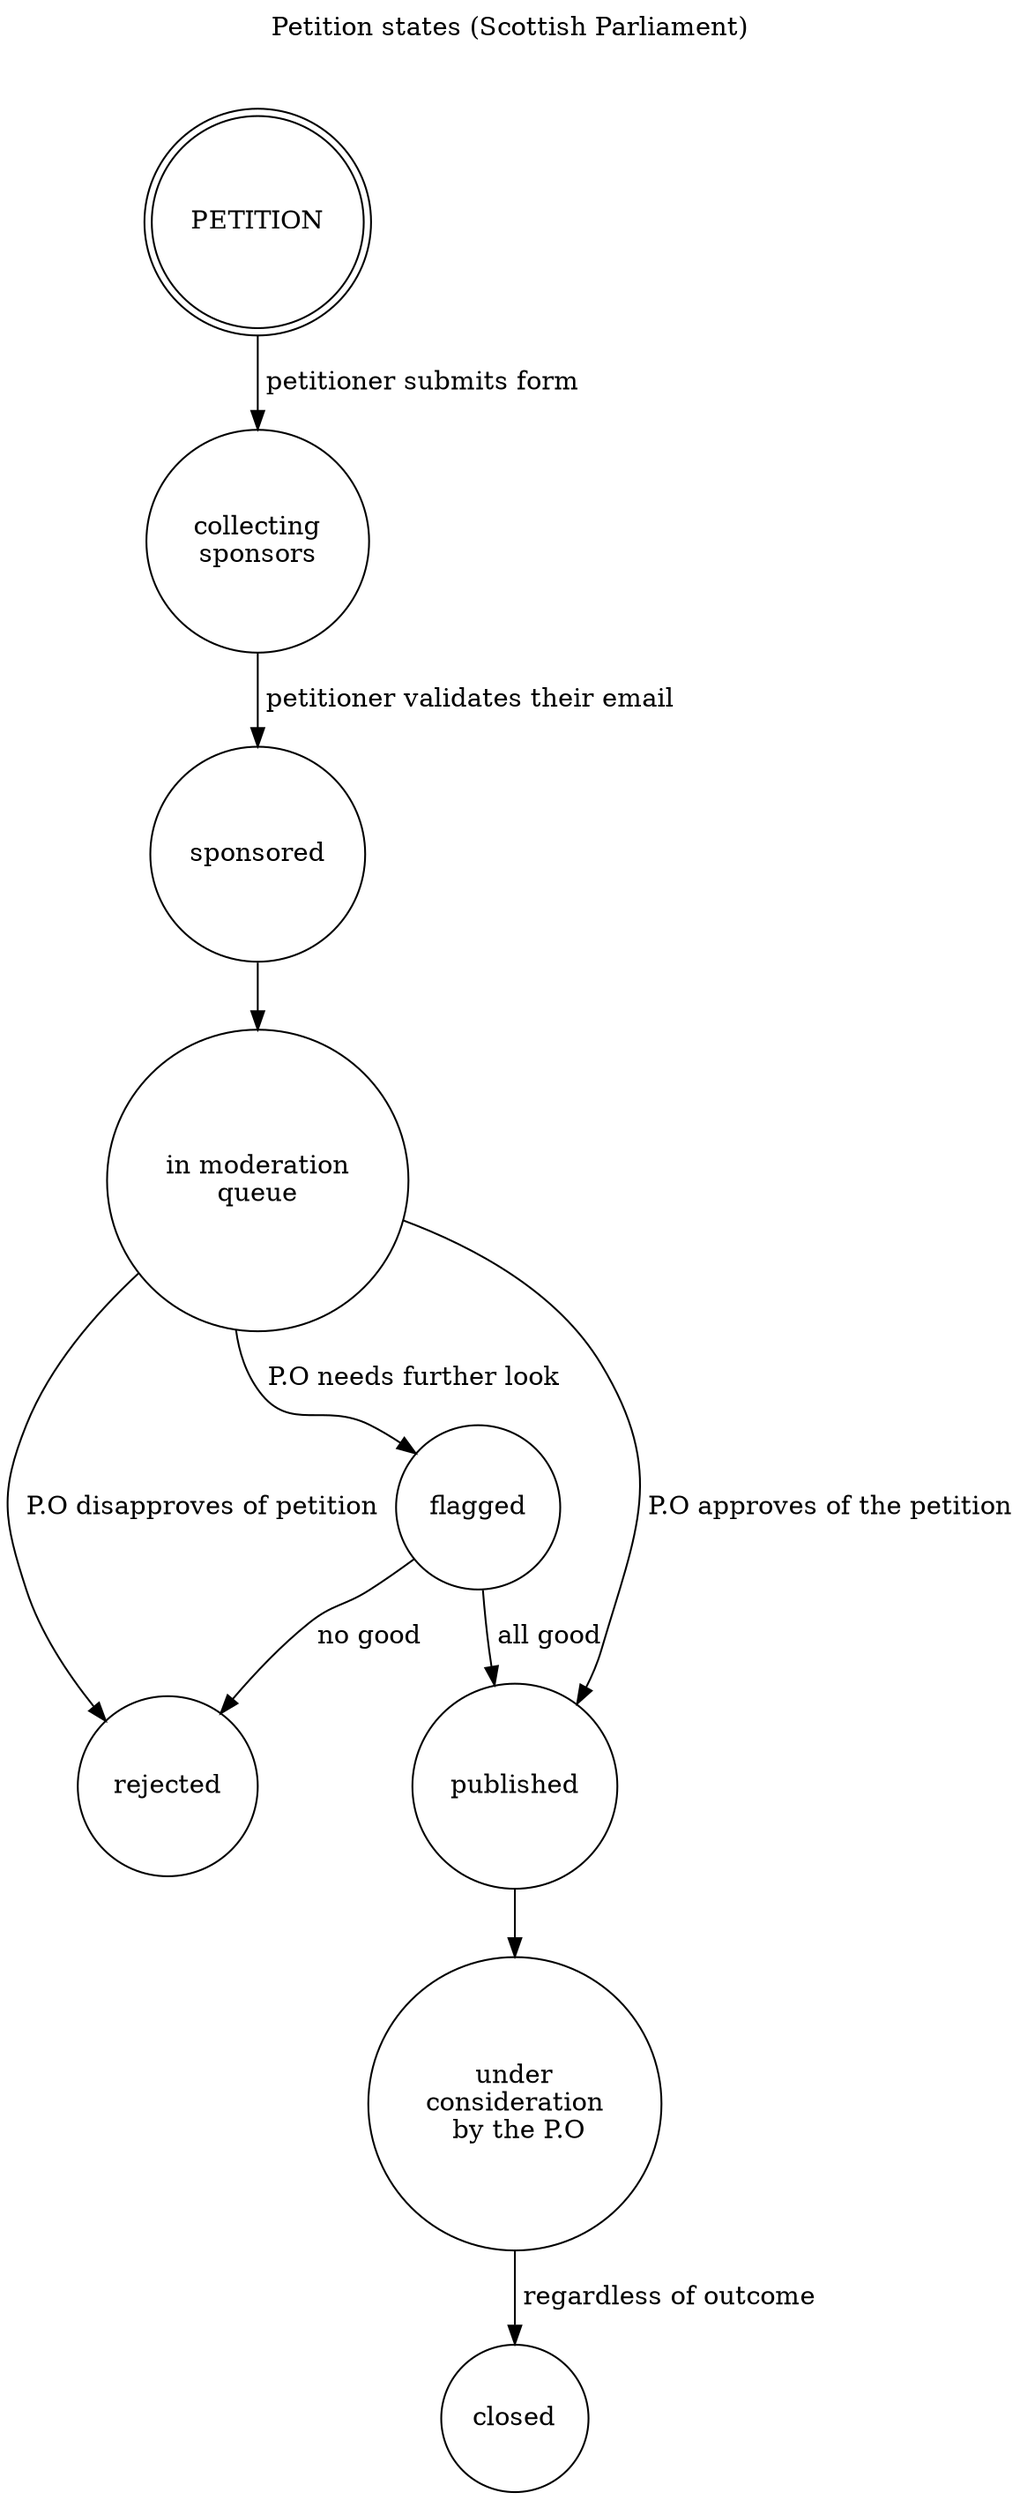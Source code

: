 // petition states diagram
// 1. install graphviz
// 2. compile with: `dot -Tpng ./petition-states.dot -o ./petition-states.png`

digraph{
        labelloc=t
        label="Petition states (Scottish Parliament)\n\n\n"
        dpi=120

        node[shape=circle]

        PETITION[shape="doublecircle"]
        collecting_sponsors[label="collecting\nsponsors"]
        sponsored
        in_moderation_queue[label="in moderation\nqueue"]
        flagged
        rejected
        published
        under_consideration[label="under\nconsideration\n by the P.O"]
        closed

        PETITION -> collecting_sponsors[label=" petitioner submits form"]
        collecting_sponsors -> sponsored[label=" petitioner validates their email"]
        sponsored -> in_moderation_queue
        in_moderation_queue -> published[label=" P.O approves of the petition"]
        in_moderation_queue -> flagged[label=" P.O needs further look     "]
        in_moderation_queue -> rejected[label= "P.O disapproves of petition"]
        flagged -> rejected[label=" no good       "]
        flagged -> published[label=" all good"]
        published -> under_consideration
        under_consideration -> closed[label=" regardless of outcome"]
}

